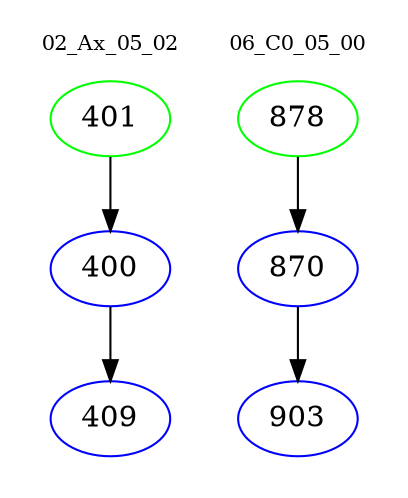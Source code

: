 digraph{
subgraph cluster_0 {
color = white
label = "02_Ax_05_02";
fontsize=10;
T0_401 [label="401", color="green"]
T0_401 -> T0_400 [color="black"]
T0_400 [label="400", color="blue"]
T0_400 -> T0_409 [color="black"]
T0_409 [label="409", color="blue"]
}
subgraph cluster_1 {
color = white
label = "06_C0_05_00";
fontsize=10;
T1_878 [label="878", color="green"]
T1_878 -> T1_870 [color="black"]
T1_870 [label="870", color="blue"]
T1_870 -> T1_903 [color="black"]
T1_903 [label="903", color="blue"]
}
}
